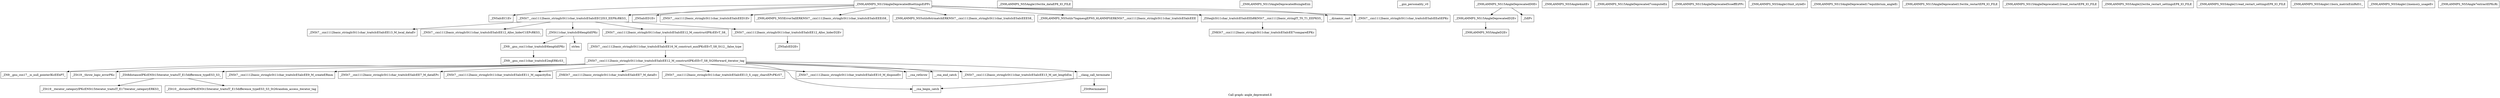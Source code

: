 digraph "Call graph: angle_deprecated.ll" {
	label="Call graph: angle_deprecated.ll";

	Node0x5615339cba80 [shape=record,label="{_ZN9LAMMPS_NS15AngleDeprecated8settingsEiPPc}"];
	Node0x5615339cba80 -> Node0x56153399f940;
	Node0x5615339cba80 -> Node0x5615339cbd20;
	Node0x5615339cba80 -> Node0x5615339c2ed0;
	Node0x5615339cba80 -> Node0x5615339c0fb0;
	Node0x5615339cba80 -> Node0x5615339acf70;
	Node0x5615339cba80 -> Node0x5615339d46e0;
	Node0x5615339cba80 -> Node0x5615339aaab0;
	Node0x5615339cba80 -> Node0x5615339a9bf0;
	Node0x5615339cba80 -> Node0x5615339a5710;
	Node0x5615339cba80 -> Node0x5615339a7ed0;
	Node0x56153399f940 [shape=record,label="{_ZNSaIcEC1Ev}"];
	Node0x5615339cbd20 [shape=record,label="{_ZNSt7__cxx1112basic_stringIcSt11char_traitsIcESaIcEEC2IS3_EEPKcRKS3_}"];
	Node0x5615339cbd20 -> Node0x5615339ae330;
	Node0x5615339cbd20 -> Node0x5615339af950;
	Node0x5615339cbd20 -> Node0x5615339b02c0;
	Node0x5615339cbd20 -> Node0x5615339b1490;
	Node0x5615339cbd20 -> Node0x5615339b2890;
	Node0x5615339c41c0 [shape=record,label="{_ZN9LAMMPS_NS5Angle10write_dataEP8_IO_FILE}"];
	Node0x56153399d830 [shape=record,label="{_ZN9LAMMPS_NS15AngleDeprecated6singleEiiii}"];
	Node0x5615339b42f0 [shape=record,label="{__gxx_personality_v0}"];
	Node0x5615339c2ed0 [shape=record,label="{_ZNSaIcED1Ev}"];
	Node0x5615339d46e0 [shape=record,label="{_ZN9LAMMPS_NS5utils8strmatchERKNSt7__cxx1112basic_stringIcSt11char_traitsIcESaIcEEES8_}"];
	Node0x5615339c0fb0 [shape=record,label="{_ZNSt7__cxx1112basic_stringIcSt11char_traitsIcESaIcEED1Ev}"];
	Node0x5615339a5710 [shape=record,label="{__dynamic_cast}"];
	Node0x5615339a7ed0 [shape=record,label="{_ZNSt7__cxx1112basic_stringIcSt11char_traitsIcESaIcEEaSEPKc}"];
	Node0x5615339a9bf0 [shape=record,label="{_ZSteqIcSt11char_traitsIcESaIcEEbRKNSt7__cxx1112basic_stringIT_T0_T1_EEPKS5_}"];
	Node0x5615339a9bf0 -> Node0x5615339b5cf0;
	Node0x5615339aaab0 [shape=record,label="{_ZN9LAMMPS_NS5utils7logmesgEPNS_6LAMMPSERKNSt7__cxx1112basic_stringIcSt11char_traitsIcESaIcEEE}"];
	Node0x5615339acf70 [shape=record,label="{_ZN9LAMMPS_NS5Error3allERKNSt7__cxx1112basic_stringIcSt11char_traitsIcESaIcEEEiS8_}"];
	Node0x5615339a3310 [shape=record,label="{_ZN9LAMMPS_NS15AngleDeprecatedD2Ev}"];
	Node0x5615339a3310 -> Node0x5615339b9d10;
	Node0x5615339bd9f0 [shape=record,label="{_ZN9LAMMPS_NS15AngleDeprecatedD0Ev}"];
	Node0x5615339bd9f0 -> Node0x5615339a3310;
	Node0x5615339bd9f0 -> Node0x5615339bf7d0;
	Node0x5615339b4200 [shape=record,label="{_ZN9LAMMPS_NS5Angle4initEv}"];
	Node0x5615339c05e0 [shape=record,label="{_ZN9LAMMPS_NS15AngleDeprecated7computeEii}"];
	Node0x5615339c2b80 [shape=record,label="{_ZN9LAMMPS_NS15AngleDeprecated5coeffEiPPc}"];
	Node0x5615339c3580 [shape=record,label="{_ZN9LAMMPS_NS5Angle10init_styleEv}"];
	Node0x5615339c5410 [shape=record,label="{_ZN9LAMMPS_NS15AngleDeprecated17equilibrium_angleEi}"];
	Node0x5615339c6270 [shape=record,label="{_ZN9LAMMPS_NS15AngleDeprecated13write_restartEP8_IO_FILE}"];
	Node0x5615339c3470 [shape=record,label="{_ZN9LAMMPS_NS15AngleDeprecated12read_restartEP8_IO_FILE}"];
	Node0x5615339c75a0 [shape=record,label="{_ZN9LAMMPS_NS5Angle22write_restart_settingsEP8_IO_FILE}"];
	Node0x5615339c5300 [shape=record,label="{_ZN9LAMMPS_NS5Angle21read_restart_settingsEP8_IO_FILE}"];
	Node0x5615339c6150 [shape=record,label="{_ZN9LAMMPS_NS5Angle11born_matrixEiiiiRdS1_}"];
	Node0x5615339b5010 [shape=record,label="{_ZN9LAMMPS_NS5Angle12memory_usageEv}"];
	Node0x5615339b6540 [shape=record,label="{_ZN9LAMMPS_NS5Angle7extractEPKcRi}"];
	Node0x5615339b9d10 [shape=record,label="{_ZN9LAMMPS_NS5AngleD2Ev}"];
	Node0x5615339bf7d0 [shape=record,label="{_ZdlPv}"];
	Node0x5615339ae330 [shape=record,label="{_ZNSt7__cxx1112basic_stringIcSt11char_traitsIcESaIcEE13_M_local_dataEv}"];
	Node0x5615339af950 [shape=record,label="{_ZNSt7__cxx1112basic_stringIcSt11char_traitsIcESaIcEE12_Alloc_hiderC1EPcRKS3_}"];
	Node0x5615339b1490 [shape=record,label="{_ZNSt7__cxx1112basic_stringIcSt11char_traitsIcESaIcEE12_M_constructIPKcEEvT_S8_}"];
	Node0x5615339b1490 -> Node0x5615339b61d0;
	Node0x5615339b02c0 [shape=record,label="{_ZNSt11char_traitsIcE6lengthEPKc}"];
	Node0x5615339b02c0 -> Node0x5615339b4c70;
	Node0x5615339b02c0 -> Node0x5615339befa0;
	Node0x5615339b2890 [shape=record,label="{_ZNSt7__cxx1112basic_stringIcSt11char_traitsIcESaIcEE12_Alloc_hiderD2Ev}"];
	Node0x5615339b2890 -> Node0x5615339be360;
	Node0x5615339b61d0 [shape=record,label="{_ZNSt7__cxx1112basic_stringIcSt11char_traitsIcESaIcEE16_M_construct_auxIPKcEEvT_S8_St12__false_type}"];
	Node0x5615339b61d0 -> Node0x5615339caef0;
	Node0x5615339caef0 [shape=record,label="{_ZNSt7__cxx1112basic_stringIcSt11char_traitsIcESaIcEE12_M_constructIPKcEEvT_S8_St20forward_iterator_tag}"];
	Node0x5615339caef0 -> Node0x5615339cb4f0;
	Node0x5615339caef0 -> Node0x5615339a8870;
	Node0x5615339caef0 -> Node0x5615339a88f0;
	Node0x5615339caef0 -> Node0x5615339b1780;
	Node0x5615339caef0 -> Node0x5615339b1a40;
	Node0x5615339caef0 -> Node0x5615339b1ac0;
	Node0x5615339caef0 -> Node0x5615339be1d0;
	Node0x5615339caef0 -> Node0x5615339c7a90;
	Node0x5615339caef0 -> Node0x5615339c7b10;
	Node0x5615339caef0 -> Node0x5615339c3aa0;
	Node0x5615339caef0 -> Node0x5615339a0280;
	Node0x5615339caef0 -> Node0x5615339a0300;
	Node0x5615339caef0 -> Node0x5615339d35c0;
	Node0x5615339caef0 -> Node0x5615339d3640;
	Node0x5615339cb4f0 [shape=record,label="{_ZN9__gnu_cxx17__is_null_pointerIKcEEbPT_}"];
	Node0x5615339a8870 [shape=record,label="{_ZSt19__throw_logic_errorPKc}"];
	Node0x5615339a88f0 [shape=record,label="{_ZSt8distanceIPKcENSt15iterator_traitsIT_E15difference_typeES3_S3_}"];
	Node0x5615339a88f0 -> Node0x5615339d8c80;
	Node0x5615339a88f0 -> Node0x5615339d8d00;
	Node0x5615339b1a40 [shape=record,label="{_ZNSt7__cxx1112basic_stringIcSt11char_traitsIcESaIcEE7_M_dataEPc}"];
	Node0x5615339b1780 [shape=record,label="{_ZNSt7__cxx1112basic_stringIcSt11char_traitsIcESaIcEE9_M_createERmm}"];
	Node0x5615339b1ac0 [shape=record,label="{_ZNSt7__cxx1112basic_stringIcSt11char_traitsIcESaIcEE11_M_capacityEm}"];
	Node0x5615339c7a90 [shape=record,label="{_ZNSt7__cxx1112basic_stringIcSt11char_traitsIcESaIcEE13_S_copy_charsEPcPKcS7_}"];
	Node0x5615339be1d0 [shape=record,label="{_ZNKSt7__cxx1112basic_stringIcSt11char_traitsIcESaIcEE7_M_dataEv}"];
	Node0x5615339c7b10 [shape=record,label="{__cxa_begin_catch}"];
	Node0x5615339c3aa0 [shape=record,label="{_ZNSt7__cxx1112basic_stringIcSt11char_traitsIcESaIcEE10_M_disposeEv}"];
	Node0x5615339a0280 [shape=record,label="{__cxa_rethrow}"];
	Node0x5615339a0300 [shape=record,label="{__cxa_end_catch}"];
	Node0x5615339d3640 [shape=record,label="{__clang_call_terminate}"];
	Node0x5615339d3640 -> Node0x5615339c7b10;
	Node0x5615339d3640 -> Node0x5615339d8e40;
	Node0x5615339d8e40 [shape=record,label="{_ZSt9terminatev}"];
	Node0x5615339d35c0 [shape=record,label="{_ZNSt7__cxx1112basic_stringIcSt11char_traitsIcESaIcEE13_M_set_lengthEm}"];
	Node0x5615339d8d00 [shape=record,label="{_ZSt10__distanceIPKcENSt15iterator_traitsIT_E15difference_typeES3_S3_St26random_access_iterator_tag}"];
	Node0x5615339d8c80 [shape=record,label="{_ZSt19__iterator_categoryIPKcENSt15iterator_traitsIT_E17iterator_categoryERKS3_}"];
	Node0x5615339b4c70 [shape=record,label="{_ZN9__gnu_cxx11char_traitsIcE6lengthEPKc}"];
	Node0x5615339b4c70 -> Node0x5615339d8ef0;
	Node0x5615339befa0 [shape=record,label="{strlen}"];
	Node0x5615339d8ef0 [shape=record,label="{_ZN9__gnu_cxx11char_traitsIcE2eqERKcS3_}"];
	Node0x5615339be360 [shape=record,label="{_ZNSaIcED2Ev}"];
	Node0x5615339b5cf0 [shape=record,label="{_ZNKSt7__cxx1112basic_stringIcSt11char_traitsIcESaIcEE7compareEPKc}"];
}
